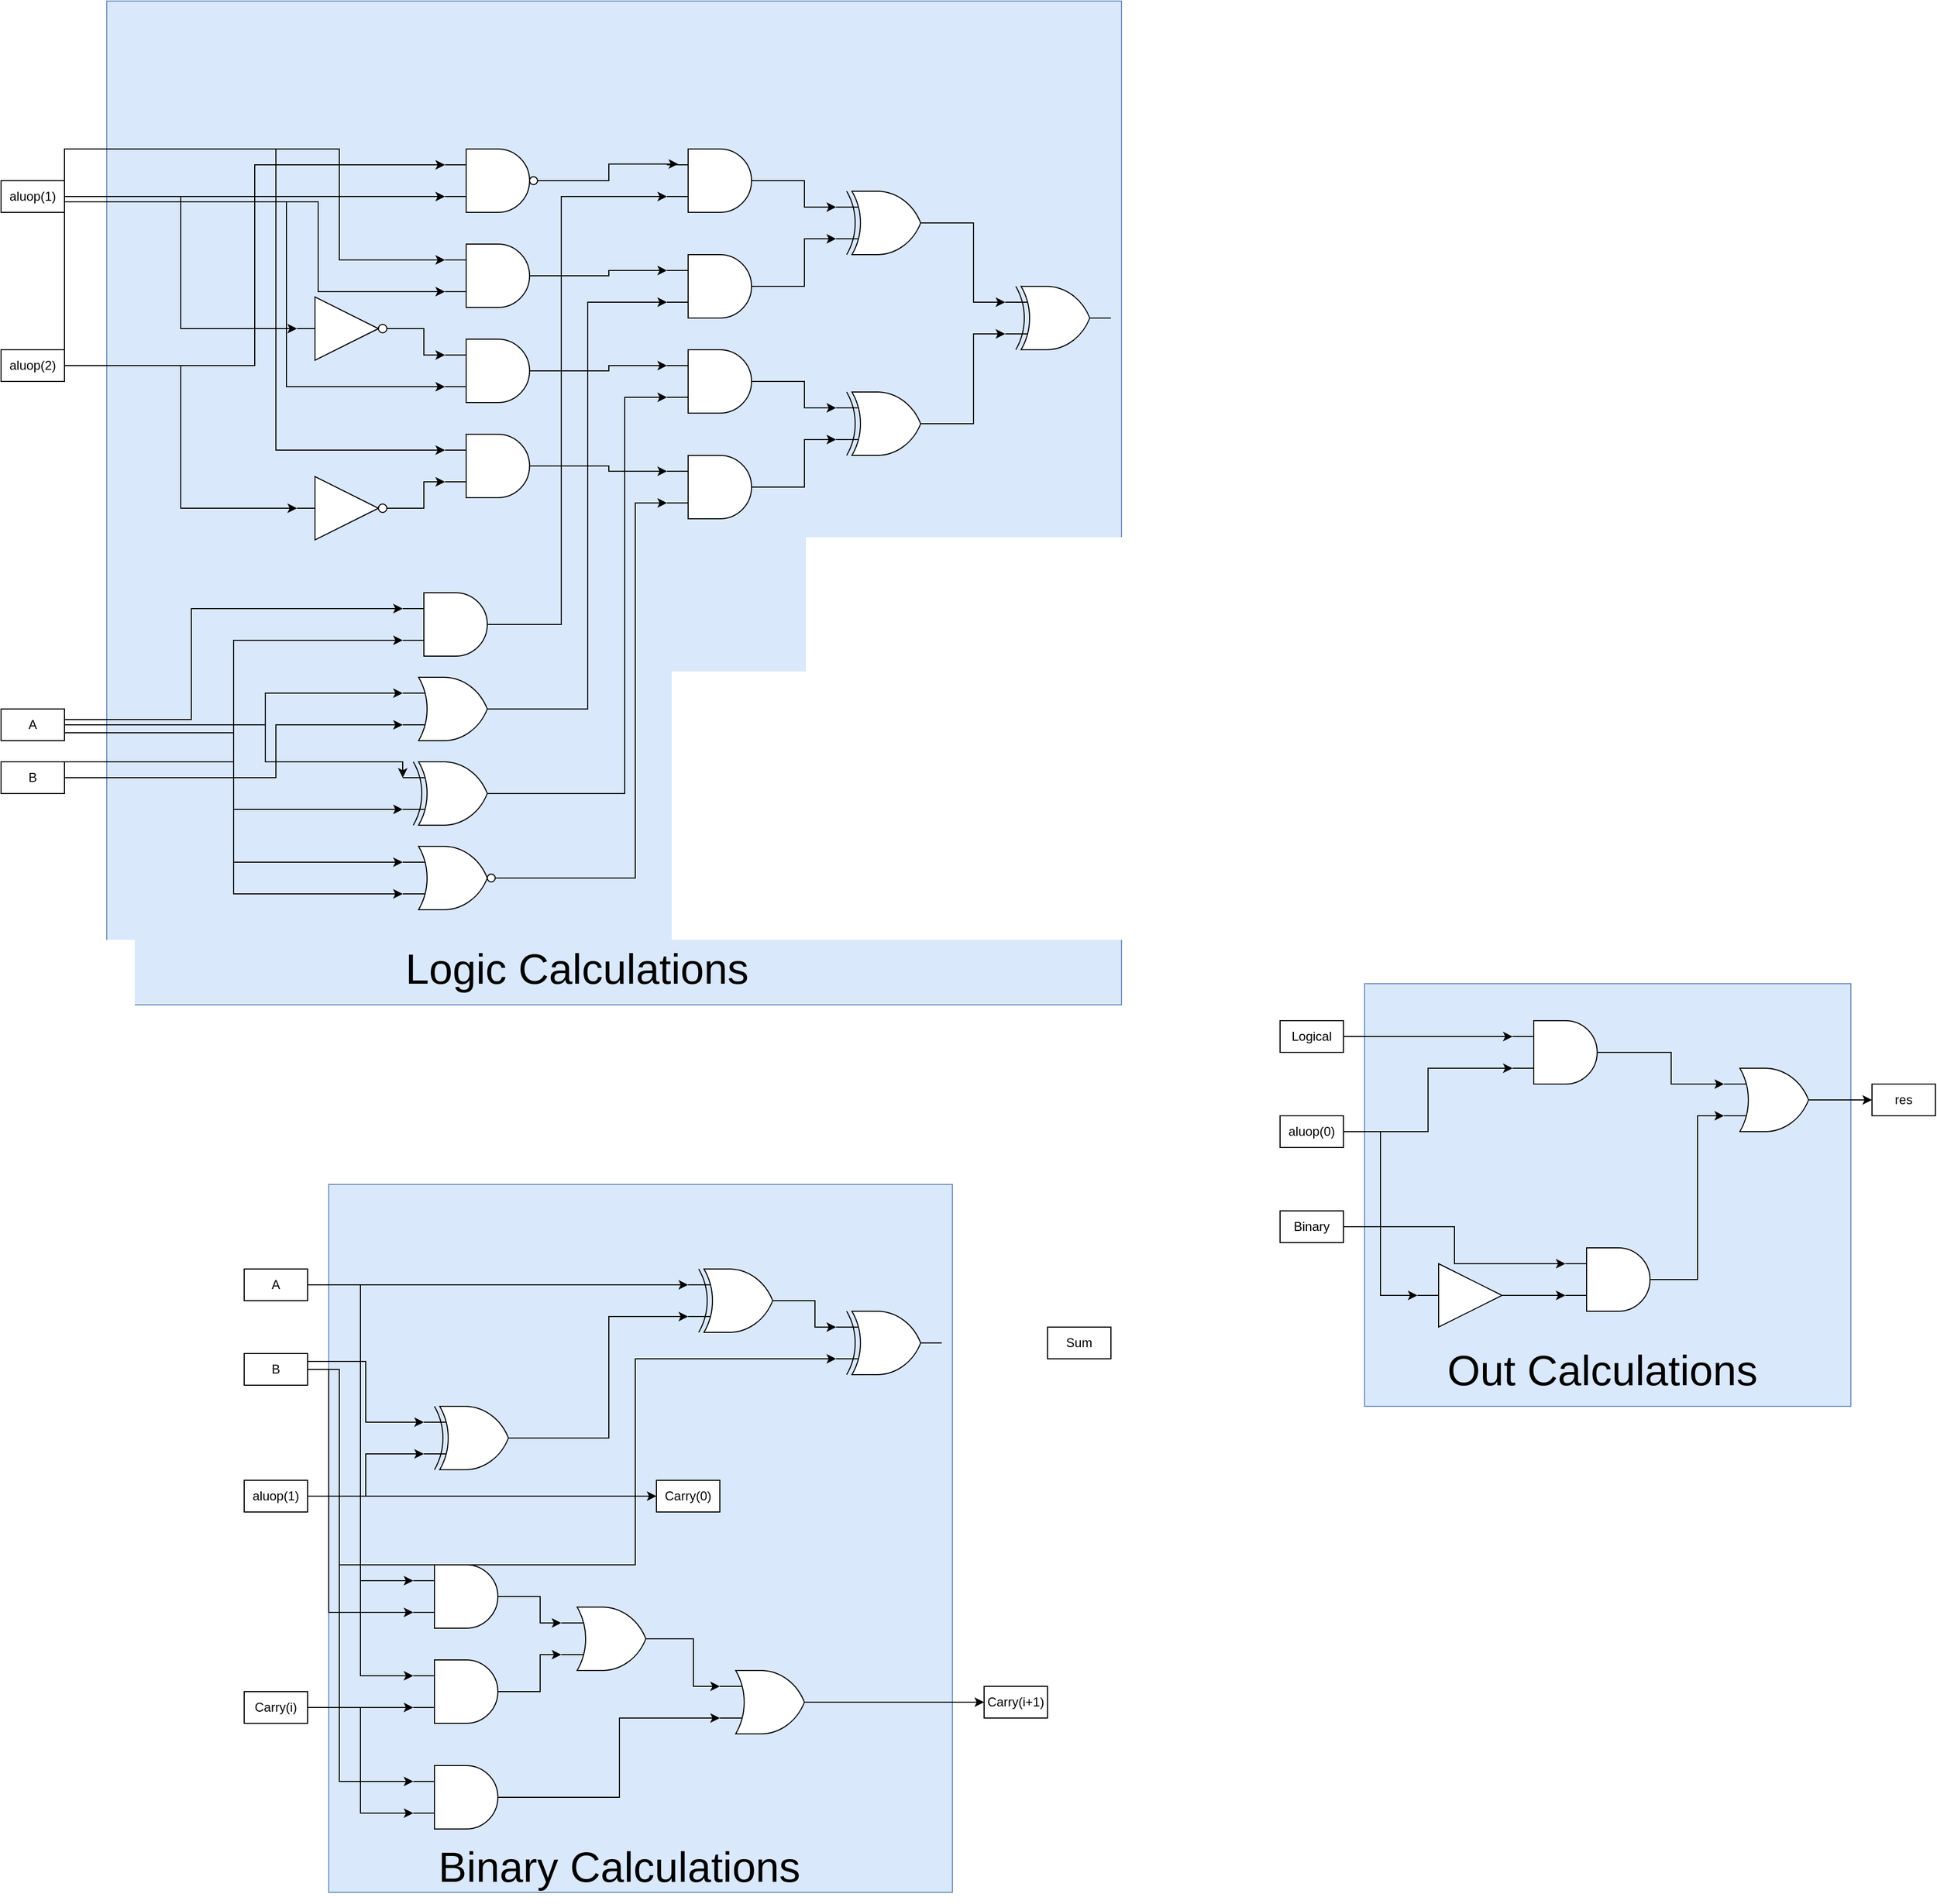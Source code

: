 <mxfile version="24.0.7" type="github">
  <diagram name="Page-1" id="0dgwUo-tSJjgy4s31wGA">
    <mxGraphModel dx="1534" dy="515" grid="1" gridSize="10" guides="1" tooltips="1" connect="1" arrows="1" fold="1" page="1" pageScale="1" pageWidth="850" pageHeight="1100" math="0" shadow="0">
      <root>
        <mxCell id="0" />
        <mxCell id="1" parent="0" />
        <mxCell id="i6siqstiRKPXGyHys1UC-143" value="" style="rounded=0;whiteSpace=wrap;html=1;fillColor=#dae8fc;strokeColor=#6c8ebf;" vertex="1" parent="1">
          <mxGeometry x="1130" y="1100" width="460" height="400" as="geometry" />
        </mxCell>
        <mxCell id="i6siqstiRKPXGyHys1UC-127" value="" style="rounded=0;whiteSpace=wrap;html=1;fillColor=#dae8fc;strokeColor=#6c8ebf;" vertex="1" parent="1">
          <mxGeometry x="150" y="1290" width="590" height="670" as="geometry" />
        </mxCell>
        <mxCell id="i6siqstiRKPXGyHys1UC-72" value="" style="rounded=0;whiteSpace=wrap;html=1;fillColor=#dae8fc;strokeColor=#6c8ebf;" vertex="1" parent="1">
          <mxGeometry x="-60" y="170" width="960" height="950" as="geometry" />
        </mxCell>
        <mxCell id="i6siqstiRKPXGyHys1UC-1" value="" style="verticalLabelPosition=bottom;shadow=0;dashed=0;align=center;html=1;verticalAlign=top;shape=mxgraph.electrical.logic_gates.logic_gate;operation=xor;" vertex="1" parent="1">
          <mxGeometry x="630" y="350" width="100" height="60" as="geometry" />
        </mxCell>
        <mxCell id="i6siqstiRKPXGyHys1UC-2" value="" style="verticalLabelPosition=bottom;shadow=0;dashed=0;align=center;html=1;verticalAlign=top;shape=mxgraph.electrical.logic_gates.logic_gate;operation=xor;" vertex="1" parent="1">
          <mxGeometry x="630" y="540" width="100" height="60" as="geometry" />
        </mxCell>
        <mxCell id="i6siqstiRKPXGyHys1UC-3" value="" style="verticalLabelPosition=bottom;shadow=0;dashed=0;align=center;html=1;verticalAlign=top;shape=mxgraph.electrical.logic_gates.logic_gate;operation=xor;" vertex="1" parent="1">
          <mxGeometry x="790" y="440" width="100" height="60" as="geometry" />
        </mxCell>
        <mxCell id="i6siqstiRKPXGyHys1UC-4" style="edgeStyle=orthogonalEdgeStyle;rounded=0;orthogonalLoop=1;jettySize=auto;html=1;exitX=1;exitY=0.5;exitDx=0;exitDy=0;exitPerimeter=0;entryX=0;entryY=0.75;entryDx=0;entryDy=0;entryPerimeter=0;" edge="1" parent="1" source="i6siqstiRKPXGyHys1UC-2" target="i6siqstiRKPXGyHys1UC-3">
          <mxGeometry relative="1" as="geometry" />
        </mxCell>
        <mxCell id="i6siqstiRKPXGyHys1UC-5" style="edgeStyle=orthogonalEdgeStyle;rounded=0;orthogonalLoop=1;jettySize=auto;html=1;exitX=1;exitY=0.5;exitDx=0;exitDy=0;exitPerimeter=0;entryX=0;entryY=0.25;entryDx=0;entryDy=0;entryPerimeter=0;" edge="1" parent="1" source="i6siqstiRKPXGyHys1UC-1" target="i6siqstiRKPXGyHys1UC-3">
          <mxGeometry relative="1" as="geometry" />
        </mxCell>
        <mxCell id="i6siqstiRKPXGyHys1UC-6" value="" style="verticalLabelPosition=bottom;shadow=0;dashed=0;align=center;html=1;verticalAlign=top;shape=mxgraph.electrical.logic_gates.logic_gate;operation=and;" vertex="1" parent="1">
          <mxGeometry x="470" y="310" width="100" height="60" as="geometry" />
        </mxCell>
        <mxCell id="i6siqstiRKPXGyHys1UC-7" value="" style="verticalLabelPosition=bottom;shadow=0;dashed=0;align=center;html=1;verticalAlign=top;shape=mxgraph.electrical.logic_gates.logic_gate;operation=and;" vertex="1" parent="1">
          <mxGeometry x="470" y="410" width="100" height="60" as="geometry" />
        </mxCell>
        <mxCell id="i6siqstiRKPXGyHys1UC-8" value="" style="verticalLabelPosition=bottom;shadow=0;dashed=0;align=center;html=1;verticalAlign=top;shape=mxgraph.electrical.logic_gates.logic_gate;operation=and;" vertex="1" parent="1">
          <mxGeometry x="470" y="500" width="100" height="60" as="geometry" />
        </mxCell>
        <mxCell id="i6siqstiRKPXGyHys1UC-9" value="" style="verticalLabelPosition=bottom;shadow=0;dashed=0;align=center;html=1;verticalAlign=top;shape=mxgraph.electrical.logic_gates.logic_gate;operation=and;" vertex="1" parent="1">
          <mxGeometry x="470" y="600" width="100" height="60" as="geometry" />
        </mxCell>
        <mxCell id="i6siqstiRKPXGyHys1UC-10" style="edgeStyle=orthogonalEdgeStyle;rounded=0;orthogonalLoop=1;jettySize=auto;html=1;exitX=1;exitY=0.5;exitDx=0;exitDy=0;exitPerimeter=0;entryX=0;entryY=0.25;entryDx=0;entryDy=0;entryPerimeter=0;" edge="1" parent="1" source="i6siqstiRKPXGyHys1UC-6" target="i6siqstiRKPXGyHys1UC-1">
          <mxGeometry relative="1" as="geometry" />
        </mxCell>
        <mxCell id="i6siqstiRKPXGyHys1UC-11" style="edgeStyle=orthogonalEdgeStyle;rounded=0;orthogonalLoop=1;jettySize=auto;html=1;exitX=1;exitY=0.5;exitDx=0;exitDy=0;exitPerimeter=0;entryX=0;entryY=0.75;entryDx=0;entryDy=0;entryPerimeter=0;" edge="1" parent="1" source="i6siqstiRKPXGyHys1UC-7" target="i6siqstiRKPXGyHys1UC-1">
          <mxGeometry relative="1" as="geometry" />
        </mxCell>
        <mxCell id="i6siqstiRKPXGyHys1UC-12" style="edgeStyle=orthogonalEdgeStyle;rounded=0;orthogonalLoop=1;jettySize=auto;html=1;exitX=1;exitY=0.5;exitDx=0;exitDy=0;exitPerimeter=0;entryX=0;entryY=0.25;entryDx=0;entryDy=0;entryPerimeter=0;" edge="1" parent="1" source="i6siqstiRKPXGyHys1UC-8" target="i6siqstiRKPXGyHys1UC-2">
          <mxGeometry relative="1" as="geometry" />
        </mxCell>
        <mxCell id="i6siqstiRKPXGyHys1UC-13" style="edgeStyle=orthogonalEdgeStyle;rounded=0;orthogonalLoop=1;jettySize=auto;html=1;exitX=1;exitY=0.5;exitDx=0;exitDy=0;exitPerimeter=0;entryX=0;entryY=0.75;entryDx=0;entryDy=0;entryPerimeter=0;" edge="1" parent="1" source="i6siqstiRKPXGyHys1UC-9" target="i6siqstiRKPXGyHys1UC-2">
          <mxGeometry relative="1" as="geometry" />
        </mxCell>
        <mxCell id="i6siqstiRKPXGyHys1UC-14" value="" style="verticalLabelPosition=bottom;shadow=0;dashed=0;align=center;html=1;verticalAlign=top;shape=mxgraph.electrical.logic_gates.logic_gate;operation=and;negating=1;negSize=0.15;" vertex="1" parent="1">
          <mxGeometry x="260" y="310" width="100" height="60" as="geometry" />
        </mxCell>
        <mxCell id="i6siqstiRKPXGyHys1UC-15" value="aluop(1)" style="whiteSpace=wrap;html=1;" vertex="1" parent="1">
          <mxGeometry x="-160" y="340" width="60" height="30" as="geometry" />
        </mxCell>
        <mxCell id="i6siqstiRKPXGyHys1UC-17" value="aluop(2)" style="whiteSpace=wrap;html=1;" vertex="1" parent="1">
          <mxGeometry x="-160" y="500" width="60" height="30" as="geometry" />
        </mxCell>
        <mxCell id="i6siqstiRKPXGyHys1UC-18" value="A" style="whiteSpace=wrap;html=1;" vertex="1" parent="1">
          <mxGeometry x="-160" y="840" width="60" height="30" as="geometry" />
        </mxCell>
        <mxCell id="i6siqstiRKPXGyHys1UC-19" value="B" style="whiteSpace=wrap;html=1;" vertex="1" parent="1">
          <mxGeometry x="-160" y="890" width="60" height="30" as="geometry" />
        </mxCell>
        <mxCell id="i6siqstiRKPXGyHys1UC-20" style="edgeStyle=orthogonalEdgeStyle;rounded=0;orthogonalLoop=1;jettySize=auto;html=1;exitX=1;exitY=0.5;exitDx=0;exitDy=0;entryX=0;entryY=0.25;entryDx=0;entryDy=0;entryPerimeter=0;" edge="1" parent="1" source="i6siqstiRKPXGyHys1UC-15" target="i6siqstiRKPXGyHys1UC-14">
          <mxGeometry relative="1" as="geometry">
            <mxPoint x="240" y="320" as="targetPoint" />
          </mxGeometry>
        </mxCell>
        <mxCell id="i6siqstiRKPXGyHys1UC-21" style="edgeStyle=orthogonalEdgeStyle;rounded=0;orthogonalLoop=1;jettySize=auto;html=1;exitX=1;exitY=0.5;exitDx=0;exitDy=0;entryX=0;entryY=0.75;entryDx=0;entryDy=0;entryPerimeter=0;" edge="1" parent="1" source="i6siqstiRKPXGyHys1UC-17" target="i6siqstiRKPXGyHys1UC-14">
          <mxGeometry relative="1" as="geometry">
            <mxPoint x="240" y="350" as="targetPoint" />
          </mxGeometry>
        </mxCell>
        <mxCell id="i6siqstiRKPXGyHys1UC-28" value="" style="verticalLabelPosition=bottom;shadow=0;dashed=0;align=center;html=1;verticalAlign=top;shape=mxgraph.electrical.logic_gates.logic_gate;operation=and;" vertex="1" parent="1">
          <mxGeometry x="260" y="490" width="100" height="60" as="geometry" />
        </mxCell>
        <mxCell id="i6siqstiRKPXGyHys1UC-29" value="" style="verticalLabelPosition=bottom;shadow=0;dashed=0;align=center;html=1;verticalAlign=top;shape=mxgraph.electrical.logic_gates.inverter_2" vertex="1" parent="1">
          <mxGeometry x="120" y="450" width="100" height="60" as="geometry" />
        </mxCell>
        <mxCell id="i6siqstiRKPXGyHys1UC-31" style="edgeStyle=orthogonalEdgeStyle;rounded=0;orthogonalLoop=1;jettySize=auto;html=1;exitX=1;exitY=0.5;exitDx=0;exitDy=0;entryX=0;entryY=0.5;entryDx=0;entryDy=0;entryPerimeter=0;" edge="1" parent="1" source="i6siqstiRKPXGyHys1UC-15" target="i6siqstiRKPXGyHys1UC-29">
          <mxGeometry relative="1" as="geometry" />
        </mxCell>
        <mxCell id="i6siqstiRKPXGyHys1UC-33" style="edgeStyle=orthogonalEdgeStyle;rounded=0;orthogonalLoop=1;jettySize=auto;html=1;exitX=1;exitY=0.5;exitDx=0;exitDy=0;exitPerimeter=0;entryX=0;entryY=0.25;entryDx=0;entryDy=0;entryPerimeter=0;" edge="1" parent="1" source="i6siqstiRKPXGyHys1UC-29" target="i6siqstiRKPXGyHys1UC-28">
          <mxGeometry relative="1" as="geometry" />
        </mxCell>
        <mxCell id="i6siqstiRKPXGyHys1UC-34" style="edgeStyle=orthogonalEdgeStyle;rounded=0;orthogonalLoop=1;jettySize=auto;html=1;exitX=1;exitY=0.5;exitDx=0;exitDy=0;entryX=0;entryY=0.75;entryDx=0;entryDy=0;entryPerimeter=0;" edge="1" parent="1" source="i6siqstiRKPXGyHys1UC-17" target="i6siqstiRKPXGyHys1UC-28">
          <mxGeometry relative="1" as="geometry">
            <Array as="points">
              <mxPoint x="110" y="360" />
              <mxPoint x="110" y="535" />
            </Array>
          </mxGeometry>
        </mxCell>
        <mxCell id="i6siqstiRKPXGyHys1UC-38" value="" style="verticalLabelPosition=bottom;shadow=0;dashed=0;align=center;html=1;verticalAlign=top;shape=mxgraph.electrical.logic_gates.logic_gate;operation=and;" vertex="1" parent="1">
          <mxGeometry x="260" y="580" width="100" height="60" as="geometry" />
        </mxCell>
        <mxCell id="i6siqstiRKPXGyHys1UC-39" value="" style="verticalLabelPosition=bottom;shadow=0;dashed=0;align=center;html=1;verticalAlign=top;shape=mxgraph.electrical.logic_gates.inverter_2" vertex="1" parent="1">
          <mxGeometry x="120" y="620" width="100" height="60" as="geometry" />
        </mxCell>
        <mxCell id="i6siqstiRKPXGyHys1UC-41" style="edgeStyle=orthogonalEdgeStyle;rounded=0;orthogonalLoop=1;jettySize=auto;html=1;exitX=1;exitY=0.5;exitDx=0;exitDy=0;exitPerimeter=0;entryX=0;entryY=0.75;entryDx=0;entryDy=0;entryPerimeter=0;" edge="1" parent="1" source="i6siqstiRKPXGyHys1UC-39" target="i6siqstiRKPXGyHys1UC-38">
          <mxGeometry relative="1" as="geometry" />
        </mxCell>
        <mxCell id="i6siqstiRKPXGyHys1UC-43" style="edgeStyle=orthogonalEdgeStyle;rounded=0;orthogonalLoop=1;jettySize=auto;html=1;exitX=1;exitY=0.5;exitDx=0;exitDy=0;entryX=0;entryY=0.5;entryDx=0;entryDy=0;entryPerimeter=0;" edge="1" parent="1" source="i6siqstiRKPXGyHys1UC-17" target="i6siqstiRKPXGyHys1UC-39">
          <mxGeometry relative="1" as="geometry" />
        </mxCell>
        <mxCell id="i6siqstiRKPXGyHys1UC-44" style="edgeStyle=orthogonalEdgeStyle;rounded=0;orthogonalLoop=1;jettySize=auto;html=1;exitX=1;exitY=0.5;exitDx=0;exitDy=0;entryX=0;entryY=0.25;entryDx=0;entryDy=0;entryPerimeter=0;" edge="1" parent="1" source="i6siqstiRKPXGyHys1UC-15" target="i6siqstiRKPXGyHys1UC-38">
          <mxGeometry relative="1" as="geometry">
            <Array as="points">
              <mxPoint x="100" y="310" />
              <mxPoint x="100" y="595" />
            </Array>
          </mxGeometry>
        </mxCell>
        <mxCell id="i6siqstiRKPXGyHys1UC-45" value="" style="verticalLabelPosition=bottom;shadow=0;dashed=0;align=center;html=1;verticalAlign=top;shape=mxgraph.electrical.logic_gates.logic_gate;operation=and;" vertex="1" parent="1">
          <mxGeometry x="260" y="400" width="100" height="60" as="geometry" />
        </mxCell>
        <mxCell id="i6siqstiRKPXGyHys1UC-46" style="edgeStyle=orthogonalEdgeStyle;rounded=0;orthogonalLoop=1;jettySize=auto;html=1;exitX=1;exitY=0.5;exitDx=0;exitDy=0;entryX=0;entryY=0.25;entryDx=0;entryDy=0;entryPerimeter=0;" edge="1" parent="1" source="i6siqstiRKPXGyHys1UC-15" target="i6siqstiRKPXGyHys1UC-45">
          <mxGeometry relative="1" as="geometry">
            <Array as="points">
              <mxPoint x="160" y="310" />
              <mxPoint x="160" y="415" />
            </Array>
          </mxGeometry>
        </mxCell>
        <mxCell id="i6siqstiRKPXGyHys1UC-47" style="edgeStyle=orthogonalEdgeStyle;rounded=0;orthogonalLoop=1;jettySize=auto;html=1;exitX=1;exitY=0.5;exitDx=0;exitDy=0;entryX=0;entryY=0.75;entryDx=0;entryDy=0;entryPerimeter=0;" edge="1" parent="1" source="i6siqstiRKPXGyHys1UC-17" target="i6siqstiRKPXGyHys1UC-45">
          <mxGeometry relative="1" as="geometry">
            <Array as="points">
              <mxPoint x="140" y="360" />
              <mxPoint x="140" y="445" />
            </Array>
          </mxGeometry>
        </mxCell>
        <mxCell id="i6siqstiRKPXGyHys1UC-48" style="edgeStyle=orthogonalEdgeStyle;rounded=0;orthogonalLoop=1;jettySize=auto;html=1;exitX=1;exitY=0.5;exitDx=0;exitDy=0;exitPerimeter=0;entryX=0;entryY=0.25;entryDx=0;entryDy=0;entryPerimeter=0;" edge="1" parent="1" source="i6siqstiRKPXGyHys1UC-38" target="i6siqstiRKPXGyHys1UC-9">
          <mxGeometry relative="1" as="geometry" />
        </mxCell>
        <mxCell id="i6siqstiRKPXGyHys1UC-50" style="edgeStyle=orthogonalEdgeStyle;rounded=0;orthogonalLoop=1;jettySize=auto;html=1;exitX=1;exitY=0.5;exitDx=0;exitDy=0;exitPerimeter=0;entryX=0;entryY=0.25;entryDx=0;entryDy=0;entryPerimeter=0;" edge="1" parent="1" source="i6siqstiRKPXGyHys1UC-28" target="i6siqstiRKPXGyHys1UC-8">
          <mxGeometry relative="1" as="geometry" />
        </mxCell>
        <mxCell id="i6siqstiRKPXGyHys1UC-51" style="edgeStyle=orthogonalEdgeStyle;rounded=0;orthogonalLoop=1;jettySize=auto;html=1;exitX=1;exitY=0.5;exitDx=0;exitDy=0;exitPerimeter=0;entryX=0;entryY=0.25;entryDx=0;entryDy=0;entryPerimeter=0;" edge="1" parent="1" source="i6siqstiRKPXGyHys1UC-45" target="i6siqstiRKPXGyHys1UC-7">
          <mxGeometry relative="1" as="geometry" />
        </mxCell>
        <mxCell id="i6siqstiRKPXGyHys1UC-52" style="edgeStyle=orthogonalEdgeStyle;rounded=0;orthogonalLoop=1;jettySize=auto;html=1;exitX=1;exitY=0.5;exitDx=0;exitDy=0;exitPerimeter=0;entryX=0.106;entryY=0.237;entryDx=0;entryDy=0;entryPerimeter=0;" edge="1" parent="1" source="i6siqstiRKPXGyHys1UC-14" target="i6siqstiRKPXGyHys1UC-6">
          <mxGeometry relative="1" as="geometry" />
        </mxCell>
        <mxCell id="i6siqstiRKPXGyHys1UC-53" value="" style="verticalLabelPosition=bottom;shadow=0;dashed=0;align=center;html=1;verticalAlign=top;shape=mxgraph.electrical.logic_gates.logic_gate;operation=and;" vertex="1" parent="1">
          <mxGeometry x="220" y="730" width="100" height="60" as="geometry" />
        </mxCell>
        <mxCell id="i6siqstiRKPXGyHys1UC-54" value="" style="verticalLabelPosition=bottom;shadow=0;dashed=0;align=center;html=1;verticalAlign=top;shape=mxgraph.electrical.logic_gates.logic_gate;operation=or;" vertex="1" parent="1">
          <mxGeometry x="220" y="810" width="100" height="60" as="geometry" />
        </mxCell>
        <mxCell id="i6siqstiRKPXGyHys1UC-55" value="" style="verticalLabelPosition=bottom;shadow=0;dashed=0;align=center;html=1;verticalAlign=top;shape=mxgraph.electrical.logic_gates.logic_gate;operation=xor;" vertex="1" parent="1">
          <mxGeometry x="220" y="890" width="100" height="60" as="geometry" />
        </mxCell>
        <mxCell id="i6siqstiRKPXGyHys1UC-56" value="" style="verticalLabelPosition=bottom;shadow=0;dashed=0;align=center;html=1;verticalAlign=top;shape=mxgraph.electrical.logic_gates.logic_gate;operation=or;negating=1;negSize=0.15;" vertex="1" parent="1">
          <mxGeometry x="220" y="970" width="100" height="60" as="geometry" />
        </mxCell>
        <mxCell id="i6siqstiRKPXGyHys1UC-57" style="edgeStyle=orthogonalEdgeStyle;rounded=0;orthogonalLoop=1;jettySize=auto;html=1;exitX=1;exitY=0.5;exitDx=0;exitDy=0;entryX=0;entryY=0.25;entryDx=0;entryDy=0;entryPerimeter=0;" edge="1" parent="1" source="i6siqstiRKPXGyHys1UC-18" target="i6siqstiRKPXGyHys1UC-53">
          <mxGeometry relative="1" as="geometry">
            <Array as="points">
              <mxPoint x="-100" y="850" />
              <mxPoint x="20" y="850" />
              <mxPoint x="20" y="745" />
            </Array>
          </mxGeometry>
        </mxCell>
        <mxCell id="i6siqstiRKPXGyHys1UC-60" style="edgeStyle=orthogonalEdgeStyle;rounded=0;orthogonalLoop=1;jettySize=auto;html=1;exitX=1;exitY=0.5;exitDx=0;exitDy=0;entryX=0;entryY=0.75;entryDx=0;entryDy=0;entryPerimeter=0;" edge="1" parent="1" source="i6siqstiRKPXGyHys1UC-19" target="i6siqstiRKPXGyHys1UC-53">
          <mxGeometry relative="1" as="geometry">
            <Array as="points">
              <mxPoint x="-100" y="890" />
              <mxPoint x="60" y="890" />
              <mxPoint x="60" y="775" />
            </Array>
          </mxGeometry>
        </mxCell>
        <mxCell id="i6siqstiRKPXGyHys1UC-62" style="edgeStyle=orthogonalEdgeStyle;rounded=0;orthogonalLoop=1;jettySize=auto;html=1;exitX=1;exitY=0.5;exitDx=0;exitDy=0;entryX=0;entryY=0.75;entryDx=0;entryDy=0;entryPerimeter=0;" edge="1" parent="1" source="i6siqstiRKPXGyHys1UC-19" target="i6siqstiRKPXGyHys1UC-54">
          <mxGeometry relative="1" as="geometry">
            <Array as="points">
              <mxPoint x="100" y="905" />
              <mxPoint x="100" y="855" />
            </Array>
          </mxGeometry>
        </mxCell>
        <mxCell id="i6siqstiRKPXGyHys1UC-63" style="edgeStyle=orthogonalEdgeStyle;rounded=0;orthogonalLoop=1;jettySize=auto;html=1;exitX=1;exitY=0.5;exitDx=0;exitDy=0;entryX=0;entryY=0.25;entryDx=0;entryDy=0;entryPerimeter=0;" edge="1" parent="1" source="i6siqstiRKPXGyHys1UC-18" target="i6siqstiRKPXGyHys1UC-54">
          <mxGeometry relative="1" as="geometry">
            <Array as="points">
              <mxPoint x="90" y="855" />
              <mxPoint x="90" y="825" />
            </Array>
          </mxGeometry>
        </mxCell>
        <mxCell id="i6siqstiRKPXGyHys1UC-64" style="edgeStyle=orthogonalEdgeStyle;rounded=0;orthogonalLoop=1;jettySize=auto;html=1;exitX=1;exitY=0.5;exitDx=0;exitDy=0;entryX=0;entryY=0.75;entryDx=0;entryDy=0;entryPerimeter=0;" edge="1" parent="1" source="i6siqstiRKPXGyHys1UC-19" target="i6siqstiRKPXGyHys1UC-55">
          <mxGeometry relative="1" as="geometry" />
        </mxCell>
        <mxCell id="i6siqstiRKPXGyHys1UC-65" style="edgeStyle=orthogonalEdgeStyle;rounded=0;orthogonalLoop=1;jettySize=auto;html=1;exitX=1;exitY=0.5;exitDx=0;exitDy=0;entryX=0;entryY=0.75;entryDx=0;entryDy=0;entryPerimeter=0;" edge="1" parent="1" source="i6siqstiRKPXGyHys1UC-19" target="i6siqstiRKPXGyHys1UC-56">
          <mxGeometry relative="1" as="geometry" />
        </mxCell>
        <mxCell id="i6siqstiRKPXGyHys1UC-66" style="edgeStyle=orthogonalEdgeStyle;rounded=0;orthogonalLoop=1;jettySize=auto;html=1;exitX=1;exitY=0.5;exitDx=0;exitDy=0;entryX=0;entryY=0.25;entryDx=0;entryDy=0;entryPerimeter=0;" edge="1" parent="1" source="i6siqstiRKPXGyHys1UC-18" target="i6siqstiRKPXGyHys1UC-55">
          <mxGeometry relative="1" as="geometry">
            <Array as="points">
              <mxPoint x="90" y="855" />
              <mxPoint x="90" y="890" />
              <mxPoint x="220" y="890" />
            </Array>
          </mxGeometry>
        </mxCell>
        <mxCell id="i6siqstiRKPXGyHys1UC-67" style="edgeStyle=orthogonalEdgeStyle;rounded=0;orthogonalLoop=1;jettySize=auto;html=1;exitX=1;exitY=0.75;exitDx=0;exitDy=0;entryX=0;entryY=0.25;entryDx=0;entryDy=0;entryPerimeter=0;" edge="1" parent="1" source="i6siqstiRKPXGyHys1UC-18" target="i6siqstiRKPXGyHys1UC-56">
          <mxGeometry relative="1" as="geometry" />
        </mxCell>
        <mxCell id="i6siqstiRKPXGyHys1UC-68" style="edgeStyle=orthogonalEdgeStyle;rounded=0;orthogonalLoop=1;jettySize=auto;html=1;exitX=1;exitY=0.5;exitDx=0;exitDy=0;exitPerimeter=0;entryX=0;entryY=0.75;entryDx=0;entryDy=0;entryPerimeter=0;" edge="1" parent="1" source="i6siqstiRKPXGyHys1UC-53" target="i6siqstiRKPXGyHys1UC-6">
          <mxGeometry relative="1" as="geometry">
            <Array as="points">
              <mxPoint x="370" y="760" />
              <mxPoint x="370" y="355" />
            </Array>
          </mxGeometry>
        </mxCell>
        <mxCell id="i6siqstiRKPXGyHys1UC-69" style="edgeStyle=orthogonalEdgeStyle;rounded=0;orthogonalLoop=1;jettySize=auto;html=1;exitX=1;exitY=0.5;exitDx=0;exitDy=0;exitPerimeter=0;entryX=0;entryY=0.75;entryDx=0;entryDy=0;entryPerimeter=0;" edge="1" parent="1" source="i6siqstiRKPXGyHys1UC-54" target="i6siqstiRKPXGyHys1UC-7">
          <mxGeometry relative="1" as="geometry" />
        </mxCell>
        <mxCell id="i6siqstiRKPXGyHys1UC-70" style="edgeStyle=orthogonalEdgeStyle;rounded=0;orthogonalLoop=1;jettySize=auto;html=1;exitX=1;exitY=0.5;exitDx=0;exitDy=0;exitPerimeter=0;entryX=0;entryY=0.75;entryDx=0;entryDy=0;entryPerimeter=0;" edge="1" parent="1" source="i6siqstiRKPXGyHys1UC-55" target="i6siqstiRKPXGyHys1UC-8">
          <mxGeometry relative="1" as="geometry">
            <Array as="points">
              <mxPoint x="430" y="920" />
              <mxPoint x="430" y="545" />
            </Array>
          </mxGeometry>
        </mxCell>
        <mxCell id="i6siqstiRKPXGyHys1UC-71" style="edgeStyle=orthogonalEdgeStyle;rounded=0;orthogonalLoop=1;jettySize=auto;html=1;exitX=1;exitY=0.5;exitDx=0;exitDy=0;exitPerimeter=0;entryX=0;entryY=0.75;entryDx=0;entryDy=0;entryPerimeter=0;" edge="1" parent="1" source="i6siqstiRKPXGyHys1UC-56" target="i6siqstiRKPXGyHys1UC-9">
          <mxGeometry relative="1" as="geometry">
            <Array as="points">
              <mxPoint x="440" y="1000" />
              <mxPoint x="440" y="645" />
            </Array>
          </mxGeometry>
        </mxCell>
        <mxCell id="i6siqstiRKPXGyHys1UC-73" value="&lt;font style=&quot;font-size: 40px;&quot;&gt;Logic Calculations&lt;/font&gt;" style="text;html=1;align=center;verticalAlign=middle;whiteSpace=wrap;rounded=0;" vertex="1" parent="1">
          <mxGeometry x="200" y="1050" width="370" height="70" as="geometry" />
        </mxCell>
        <mxCell id="i6siqstiRKPXGyHys1UC-74" value="" style="verticalLabelPosition=bottom;shadow=0;dashed=0;align=center;html=1;verticalAlign=top;shape=mxgraph.electrical.logic_gates.logic_gate;operation=and;" vertex="1" parent="1">
          <mxGeometry x="1270" y="1135" width="100" height="60" as="geometry" />
        </mxCell>
        <mxCell id="i6siqstiRKPXGyHys1UC-142" style="edgeStyle=orthogonalEdgeStyle;rounded=0;orthogonalLoop=1;jettySize=auto;html=1;exitX=1;exitY=0.5;exitDx=0;exitDy=0;exitPerimeter=0;entryX=0;entryY=0.5;entryDx=0;entryDy=0;" edge="1" parent="1" source="i6siqstiRKPXGyHys1UC-76" target="i6siqstiRKPXGyHys1UC-141">
          <mxGeometry relative="1" as="geometry" />
        </mxCell>
        <mxCell id="i6siqstiRKPXGyHys1UC-76" value="" style="verticalLabelPosition=bottom;shadow=0;dashed=0;align=center;html=1;verticalAlign=top;shape=mxgraph.electrical.logic_gates.logic_gate;operation=or;" vertex="1" parent="1">
          <mxGeometry x="1470" y="1180" width="100" height="60" as="geometry" />
        </mxCell>
        <mxCell id="i6siqstiRKPXGyHys1UC-77" style="edgeStyle=orthogonalEdgeStyle;rounded=0;orthogonalLoop=1;jettySize=auto;html=1;exitX=1;exitY=0.5;exitDx=0;exitDy=0;exitPerimeter=0;entryX=0;entryY=0.25;entryDx=0;entryDy=0;entryPerimeter=0;" edge="1" parent="1" source="i6siqstiRKPXGyHys1UC-74" target="i6siqstiRKPXGyHys1UC-76">
          <mxGeometry relative="1" as="geometry" />
        </mxCell>
        <mxCell id="i6siqstiRKPXGyHys1UC-137" style="edgeStyle=orthogonalEdgeStyle;rounded=0;orthogonalLoop=1;jettySize=auto;html=1;exitX=1;exitY=0.5;exitDx=0;exitDy=0;entryX=0;entryY=0.5;entryDx=0;entryDy=0;" edge="1" parent="1" source="i6siqstiRKPXGyHys1UC-78" target="i6siqstiRKPXGyHys1UC-135">
          <mxGeometry relative="1" as="geometry" />
        </mxCell>
        <mxCell id="i6siqstiRKPXGyHys1UC-78" value="aluop(0&lt;span style=&quot;background-color: initial;&quot;&gt;)&lt;/span&gt;" style="whiteSpace=wrap;html=1;" vertex="1" parent="1">
          <mxGeometry x="1050" y="1225" width="60" height="30" as="geometry" />
        </mxCell>
        <mxCell id="i6siqstiRKPXGyHys1UC-80" style="edgeStyle=orthogonalEdgeStyle;rounded=0;orthogonalLoop=1;jettySize=auto;html=1;exitX=1;exitY=0.5;exitDx=0;exitDy=0;entryX=0;entryY=0.75;entryDx=0;entryDy=0;entryPerimeter=0;" edge="1" parent="1" source="i6siqstiRKPXGyHys1UC-78" target="i6siqstiRKPXGyHys1UC-74">
          <mxGeometry relative="1" as="geometry" />
        </mxCell>
        <mxCell id="i6siqstiRKPXGyHys1UC-84" value="" style="verticalLabelPosition=bottom;shadow=0;dashed=0;align=center;html=1;verticalAlign=top;shape=mxgraph.electrical.logic_gates.logic_gate;operation=xor;" vertex="1" parent="1">
          <mxGeometry x="490" y="1370" width="100" height="60" as="geometry" />
        </mxCell>
        <mxCell id="i6siqstiRKPXGyHys1UC-86" value="" style="verticalLabelPosition=bottom;shadow=0;dashed=0;align=center;html=1;verticalAlign=top;shape=mxgraph.electrical.logic_gates.logic_gate;operation=xor;" vertex="1" parent="1">
          <mxGeometry x="630" y="1410" width="100" height="60" as="geometry" />
        </mxCell>
        <mxCell id="i6siqstiRKPXGyHys1UC-87" style="edgeStyle=orthogonalEdgeStyle;rounded=0;orthogonalLoop=1;jettySize=auto;html=1;exitX=1;exitY=0.5;exitDx=0;exitDy=0;exitPerimeter=0;entryX=0;entryY=0.25;entryDx=0;entryDy=0;entryPerimeter=0;" edge="1" parent="1" source="i6siqstiRKPXGyHys1UC-84" target="i6siqstiRKPXGyHys1UC-86">
          <mxGeometry relative="1" as="geometry" />
        </mxCell>
        <mxCell id="i6siqstiRKPXGyHys1UC-89" value="" style="verticalLabelPosition=bottom;shadow=0;dashed=0;align=center;html=1;verticalAlign=top;shape=mxgraph.electrical.logic_gates.logic_gate;operation=and;" vertex="1" parent="1">
          <mxGeometry x="230" y="1840" width="100" height="60" as="geometry" />
        </mxCell>
        <mxCell id="i6siqstiRKPXGyHys1UC-90" value="" style="verticalLabelPosition=bottom;shadow=0;dashed=0;align=center;html=1;verticalAlign=top;shape=mxgraph.electrical.logic_gates.logic_gate;operation=or;" vertex="1" parent="1">
          <mxGeometry x="370" y="1690" width="100" height="60" as="geometry" />
        </mxCell>
        <mxCell id="i6siqstiRKPXGyHys1UC-92" value="" style="verticalLabelPosition=bottom;shadow=0;dashed=0;align=center;html=1;verticalAlign=top;shape=mxgraph.electrical.logic_gates.logic_gate;operation=and;" vertex="1" parent="1">
          <mxGeometry x="230" y="1740" width="100" height="60" as="geometry" />
        </mxCell>
        <mxCell id="i6siqstiRKPXGyHys1UC-93" value="" style="verticalLabelPosition=bottom;shadow=0;dashed=0;align=center;html=1;verticalAlign=top;shape=mxgraph.electrical.logic_gates.logic_gate;operation=and;" vertex="1" parent="1">
          <mxGeometry x="230" y="1650" width="100" height="60" as="geometry" />
        </mxCell>
        <mxCell id="i6siqstiRKPXGyHys1UC-119" style="edgeStyle=orthogonalEdgeStyle;rounded=0;orthogonalLoop=1;jettySize=auto;html=1;exitX=1;exitY=0.5;exitDx=0;exitDy=0;exitPerimeter=0;entryX=0;entryY=0.5;entryDx=0;entryDy=0;" edge="1" parent="1" source="i6siqstiRKPXGyHys1UC-94" target="i6siqstiRKPXGyHys1UC-118">
          <mxGeometry relative="1" as="geometry" />
        </mxCell>
        <mxCell id="i6siqstiRKPXGyHys1UC-94" value="" style="verticalLabelPosition=bottom;shadow=0;dashed=0;align=center;html=1;verticalAlign=top;shape=mxgraph.electrical.logic_gates.logic_gate;operation=or;" vertex="1" parent="1">
          <mxGeometry x="520" y="1750" width="100" height="60" as="geometry" />
        </mxCell>
        <mxCell id="i6siqstiRKPXGyHys1UC-96" style="edgeStyle=orthogonalEdgeStyle;rounded=0;orthogonalLoop=1;jettySize=auto;html=1;exitX=1;exitY=0.5;exitDx=0;exitDy=0;exitPerimeter=0;entryX=0;entryY=0.25;entryDx=0;entryDy=0;entryPerimeter=0;" edge="1" parent="1" source="i6siqstiRKPXGyHys1UC-90" target="i6siqstiRKPXGyHys1UC-94">
          <mxGeometry relative="1" as="geometry" />
        </mxCell>
        <mxCell id="i6siqstiRKPXGyHys1UC-99" style="edgeStyle=orthogonalEdgeStyle;rounded=0;orthogonalLoop=1;jettySize=auto;html=1;exitX=1;exitY=0.5;exitDx=0;exitDy=0;exitPerimeter=0;entryX=0;entryY=0.25;entryDx=0;entryDy=0;entryPerimeter=0;" edge="1" parent="1" source="i6siqstiRKPXGyHys1UC-93" target="i6siqstiRKPXGyHys1UC-90">
          <mxGeometry relative="1" as="geometry" />
        </mxCell>
        <mxCell id="i6siqstiRKPXGyHys1UC-100" style="edgeStyle=orthogonalEdgeStyle;rounded=0;orthogonalLoop=1;jettySize=auto;html=1;exitX=1;exitY=0.5;exitDx=0;exitDy=0;exitPerimeter=0;entryX=0;entryY=0.75;entryDx=0;entryDy=0;entryPerimeter=0;" edge="1" parent="1" source="i6siqstiRKPXGyHys1UC-92" target="i6siqstiRKPXGyHys1UC-90">
          <mxGeometry relative="1" as="geometry" />
        </mxCell>
        <mxCell id="i6siqstiRKPXGyHys1UC-101" style="edgeStyle=orthogonalEdgeStyle;rounded=0;orthogonalLoop=1;jettySize=auto;html=1;exitX=1;exitY=0.5;exitDx=0;exitDy=0;exitPerimeter=0;entryX=0;entryY=0.75;entryDx=0;entryDy=0;entryPerimeter=0;" edge="1" parent="1" source="i6siqstiRKPXGyHys1UC-89" target="i6siqstiRKPXGyHys1UC-94">
          <mxGeometry relative="1" as="geometry" />
        </mxCell>
        <mxCell id="i6siqstiRKPXGyHys1UC-102" value="" style="verticalLabelPosition=bottom;shadow=0;dashed=0;align=center;html=1;verticalAlign=top;shape=mxgraph.electrical.logic_gates.logic_gate;operation=xor;" vertex="1" parent="1">
          <mxGeometry x="240" y="1500" width="100" height="60" as="geometry" />
        </mxCell>
        <mxCell id="i6siqstiRKPXGyHys1UC-103" value="A" style="whiteSpace=wrap;html=1;" vertex="1" parent="1">
          <mxGeometry x="70" y="1370" width="60" height="30" as="geometry" />
        </mxCell>
        <mxCell id="i6siqstiRKPXGyHys1UC-104" value="B" style="whiteSpace=wrap;html=1;" vertex="1" parent="1">
          <mxGeometry x="70" y="1450" width="60" height="30" as="geometry" />
        </mxCell>
        <mxCell id="i6siqstiRKPXGyHys1UC-117" style="edgeStyle=orthogonalEdgeStyle;rounded=0;orthogonalLoop=1;jettySize=auto;html=1;exitX=1;exitY=0.5;exitDx=0;exitDy=0;" edge="1" parent="1" source="i6siqstiRKPXGyHys1UC-105" target="i6siqstiRKPXGyHys1UC-116">
          <mxGeometry relative="1" as="geometry" />
        </mxCell>
        <mxCell id="i6siqstiRKPXGyHys1UC-105" value="aluop(1)" style="whiteSpace=wrap;html=1;" vertex="1" parent="1">
          <mxGeometry x="70" y="1570" width="60" height="30" as="geometry" />
        </mxCell>
        <mxCell id="i6siqstiRKPXGyHys1UC-106" style="edgeStyle=orthogonalEdgeStyle;rounded=0;orthogonalLoop=1;jettySize=auto;html=1;exitX=1;exitY=0.5;exitDx=0;exitDy=0;entryX=0;entryY=0.75;entryDx=0;entryDy=0;entryPerimeter=0;" edge="1" parent="1" source="i6siqstiRKPXGyHys1UC-105" target="i6siqstiRKPXGyHys1UC-102">
          <mxGeometry relative="1" as="geometry" />
        </mxCell>
        <mxCell id="i6siqstiRKPXGyHys1UC-107" style="edgeStyle=orthogonalEdgeStyle;rounded=0;orthogonalLoop=1;jettySize=auto;html=1;exitX=1;exitY=0.25;exitDx=0;exitDy=0;entryX=0;entryY=0.25;entryDx=0;entryDy=0;entryPerimeter=0;" edge="1" parent="1" source="i6siqstiRKPXGyHys1UC-104" target="i6siqstiRKPXGyHys1UC-102">
          <mxGeometry relative="1" as="geometry" />
        </mxCell>
        <mxCell id="i6siqstiRKPXGyHys1UC-108" style="edgeStyle=orthogonalEdgeStyle;rounded=0;orthogonalLoop=1;jettySize=auto;html=1;exitX=1;exitY=0.5;exitDx=0;exitDy=0;exitPerimeter=0;entryX=0;entryY=0.75;entryDx=0;entryDy=0;entryPerimeter=0;" edge="1" parent="1" source="i6siqstiRKPXGyHys1UC-102" target="i6siqstiRKPXGyHys1UC-84">
          <mxGeometry relative="1" as="geometry" />
        </mxCell>
        <mxCell id="i6siqstiRKPXGyHys1UC-109" style="edgeStyle=orthogonalEdgeStyle;rounded=0;orthogonalLoop=1;jettySize=auto;html=1;exitX=1;exitY=0.5;exitDx=0;exitDy=0;entryX=0;entryY=0.25;entryDx=0;entryDy=0;entryPerimeter=0;" edge="1" parent="1" source="i6siqstiRKPXGyHys1UC-103" target="i6siqstiRKPXGyHys1UC-84">
          <mxGeometry relative="1" as="geometry" />
        </mxCell>
        <mxCell id="i6siqstiRKPXGyHys1UC-111" style="edgeStyle=orthogonalEdgeStyle;rounded=0;orthogonalLoop=1;jettySize=auto;html=1;exitX=1;exitY=0.5;exitDx=0;exitDy=0;entryX=0;entryY=0.25;entryDx=0;entryDy=0;entryPerimeter=0;" edge="1" parent="1" source="i6siqstiRKPXGyHys1UC-103" target="i6siqstiRKPXGyHys1UC-93">
          <mxGeometry relative="1" as="geometry" />
        </mxCell>
        <mxCell id="i6siqstiRKPXGyHys1UC-112" style="edgeStyle=orthogonalEdgeStyle;rounded=0;orthogonalLoop=1;jettySize=auto;html=1;exitX=1;exitY=0.5;exitDx=0;exitDy=0;entryX=0;entryY=0.75;entryDx=0;entryDy=0;entryPerimeter=0;" edge="1" parent="1" source="i6siqstiRKPXGyHys1UC-104" target="i6siqstiRKPXGyHys1UC-93">
          <mxGeometry relative="1" as="geometry">
            <Array as="points">
              <mxPoint x="150" y="1465" />
              <mxPoint x="150" y="1695" />
            </Array>
          </mxGeometry>
        </mxCell>
        <mxCell id="i6siqstiRKPXGyHys1UC-113" style="edgeStyle=orthogonalEdgeStyle;rounded=0;orthogonalLoop=1;jettySize=auto;html=1;exitX=1;exitY=0.5;exitDx=0;exitDy=0;entryX=0;entryY=0.25;entryDx=0;entryDy=0;entryPerimeter=0;" edge="1" parent="1" source="i6siqstiRKPXGyHys1UC-103" target="i6siqstiRKPXGyHys1UC-92">
          <mxGeometry relative="1" as="geometry" />
        </mxCell>
        <mxCell id="i6siqstiRKPXGyHys1UC-114" style="edgeStyle=orthogonalEdgeStyle;rounded=0;orthogonalLoop=1;jettySize=auto;html=1;exitX=1;exitY=0.5;exitDx=0;exitDy=0;entryX=0;entryY=0.25;entryDx=0;entryDy=0;entryPerimeter=0;" edge="1" parent="1" source="i6siqstiRKPXGyHys1UC-104" target="i6siqstiRKPXGyHys1UC-89">
          <mxGeometry relative="1" as="geometry">
            <Array as="points">
              <mxPoint x="160" y="1465" />
              <mxPoint x="160" y="1855" />
            </Array>
          </mxGeometry>
        </mxCell>
        <mxCell id="i6siqstiRKPXGyHys1UC-116" value="Carry(0)" style="whiteSpace=wrap;html=1;" vertex="1" parent="1">
          <mxGeometry x="460" y="1570" width="60" height="30" as="geometry" />
        </mxCell>
        <mxCell id="i6siqstiRKPXGyHys1UC-118" value="Carry(i+1&lt;span style=&quot;background-color: initial;&quot;&gt;)&lt;/span&gt;" style="whiteSpace=wrap;html=1;" vertex="1" parent="1">
          <mxGeometry x="770" y="1765" width="60" height="30" as="geometry" />
        </mxCell>
        <mxCell id="i6siqstiRKPXGyHys1UC-121" value="Carry(i)" style="whiteSpace=wrap;html=1;" vertex="1" parent="1">
          <mxGeometry x="70" y="1770" width="60" height="30" as="geometry" />
        </mxCell>
        <mxCell id="i6siqstiRKPXGyHys1UC-122" style="edgeStyle=orthogonalEdgeStyle;rounded=0;orthogonalLoop=1;jettySize=auto;html=1;exitX=1;exitY=0.5;exitDx=0;exitDy=0;entryX=0;entryY=0.75;entryDx=0;entryDy=0;entryPerimeter=0;" edge="1" parent="1" source="i6siqstiRKPXGyHys1UC-121" target="i6siqstiRKPXGyHys1UC-92">
          <mxGeometry relative="1" as="geometry" />
        </mxCell>
        <mxCell id="i6siqstiRKPXGyHys1UC-123" style="edgeStyle=orthogonalEdgeStyle;rounded=0;orthogonalLoop=1;jettySize=auto;html=1;exitX=1;exitY=0.5;exitDx=0;exitDy=0;entryX=0;entryY=0.75;entryDx=0;entryDy=0;entryPerimeter=0;" edge="1" parent="1" source="i6siqstiRKPXGyHys1UC-121" target="i6siqstiRKPXGyHys1UC-89">
          <mxGeometry relative="1" as="geometry" />
        </mxCell>
        <mxCell id="i6siqstiRKPXGyHys1UC-124" style="edgeStyle=orthogonalEdgeStyle;rounded=0;orthogonalLoop=1;jettySize=auto;html=1;exitX=1;exitY=0.5;exitDx=0;exitDy=0;entryX=0;entryY=0.75;entryDx=0;entryDy=0;entryPerimeter=0;" edge="1" parent="1" source="i6siqstiRKPXGyHys1UC-121" target="i6siqstiRKPXGyHys1UC-86">
          <mxGeometry relative="1" as="geometry">
            <Array as="points">
              <mxPoint x="160" y="1785" />
              <mxPoint x="160" y="1650" />
              <mxPoint x="440" y="1650" />
              <mxPoint x="440" y="1455" />
            </Array>
          </mxGeometry>
        </mxCell>
        <mxCell id="i6siqstiRKPXGyHys1UC-125" value="Sum" style="whiteSpace=wrap;html=1;" vertex="1" parent="1">
          <mxGeometry x="830" y="1425" width="60" height="30" as="geometry" />
        </mxCell>
        <mxCell id="i6siqstiRKPXGyHys1UC-129" value="&lt;font style=&quot;font-size: 40px;&quot;&gt;Binary Calculations&lt;/font&gt;" style="text;html=1;align=center;verticalAlign=middle;whiteSpace=wrap;rounded=0;" vertex="1" parent="1">
          <mxGeometry x="240" y="1900" width="370" height="70" as="geometry" />
        </mxCell>
        <mxCell id="i6siqstiRKPXGyHys1UC-130" value="Logical" style="whiteSpace=wrap;html=1;" vertex="1" parent="1">
          <mxGeometry x="1050" y="1135" width="60" height="30" as="geometry" />
        </mxCell>
        <mxCell id="i6siqstiRKPXGyHys1UC-131" style="edgeStyle=orthogonalEdgeStyle;rounded=0;orthogonalLoop=1;jettySize=auto;html=1;exitX=1;exitY=0.5;exitDx=0;exitDy=0;entryX=0;entryY=0.25;entryDx=0;entryDy=0;entryPerimeter=0;" edge="1" parent="1" source="i6siqstiRKPXGyHys1UC-130" target="i6siqstiRKPXGyHys1UC-74">
          <mxGeometry relative="1" as="geometry" />
        </mxCell>
        <mxCell id="i6siqstiRKPXGyHys1UC-133" value="Binary" style="whiteSpace=wrap;html=1;" vertex="1" parent="1">
          <mxGeometry x="1050" y="1315" width="60" height="30" as="geometry" />
        </mxCell>
        <mxCell id="i6siqstiRKPXGyHys1UC-135" value="" style="verticalLabelPosition=bottom;shadow=0;dashed=0;align=center;html=1;verticalAlign=top;shape=mxgraph.electrical.logic_gates.buffer2;" vertex="1" parent="1">
          <mxGeometry x="1180" y="1365" width="100" height="60" as="geometry" />
        </mxCell>
        <mxCell id="i6siqstiRKPXGyHys1UC-136" value="" style="verticalLabelPosition=bottom;shadow=0;dashed=0;align=center;html=1;verticalAlign=top;shape=mxgraph.electrical.logic_gates.logic_gate;operation=and;" vertex="1" parent="1">
          <mxGeometry x="1320" y="1350" width="100" height="60" as="geometry" />
        </mxCell>
        <mxCell id="i6siqstiRKPXGyHys1UC-138" style="edgeStyle=orthogonalEdgeStyle;rounded=0;orthogonalLoop=1;jettySize=auto;html=1;exitX=1;exitY=0.5;exitDx=0;exitDy=0;entryX=0;entryY=0.75;entryDx=0;entryDy=0;entryPerimeter=0;" edge="1" parent="1" source="i6siqstiRKPXGyHys1UC-135" target="i6siqstiRKPXGyHys1UC-136">
          <mxGeometry relative="1" as="geometry" />
        </mxCell>
        <mxCell id="i6siqstiRKPXGyHys1UC-139" style="edgeStyle=orthogonalEdgeStyle;rounded=0;orthogonalLoop=1;jettySize=auto;html=1;exitX=1;exitY=0.5;exitDx=0;exitDy=0;entryX=0;entryY=0.25;entryDx=0;entryDy=0;entryPerimeter=0;" edge="1" parent="1" source="i6siqstiRKPXGyHys1UC-133" target="i6siqstiRKPXGyHys1UC-136">
          <mxGeometry relative="1" as="geometry" />
        </mxCell>
        <mxCell id="i6siqstiRKPXGyHys1UC-140" style="edgeStyle=orthogonalEdgeStyle;rounded=0;orthogonalLoop=1;jettySize=auto;html=1;exitX=1;exitY=0.5;exitDx=0;exitDy=0;exitPerimeter=0;entryX=0;entryY=0.75;entryDx=0;entryDy=0;entryPerimeter=0;" edge="1" parent="1" source="i6siqstiRKPXGyHys1UC-136" target="i6siqstiRKPXGyHys1UC-76">
          <mxGeometry relative="1" as="geometry" />
        </mxCell>
        <mxCell id="i6siqstiRKPXGyHys1UC-141" value="res" style="whiteSpace=wrap;html=1;" vertex="1" parent="1">
          <mxGeometry x="1610" y="1195" width="60" height="30" as="geometry" />
        </mxCell>
        <mxCell id="i6siqstiRKPXGyHys1UC-144" value="&lt;span style=&quot;font-size: 40px;&quot;&gt;Out Calculations&lt;/span&gt;" style="text;html=1;align=center;verticalAlign=middle;whiteSpace=wrap;rounded=0;" vertex="1" parent="1">
          <mxGeometry x="1170" y="1430" width="370" height="70" as="geometry" />
        </mxCell>
      </root>
    </mxGraphModel>
  </diagram>
</mxfile>
